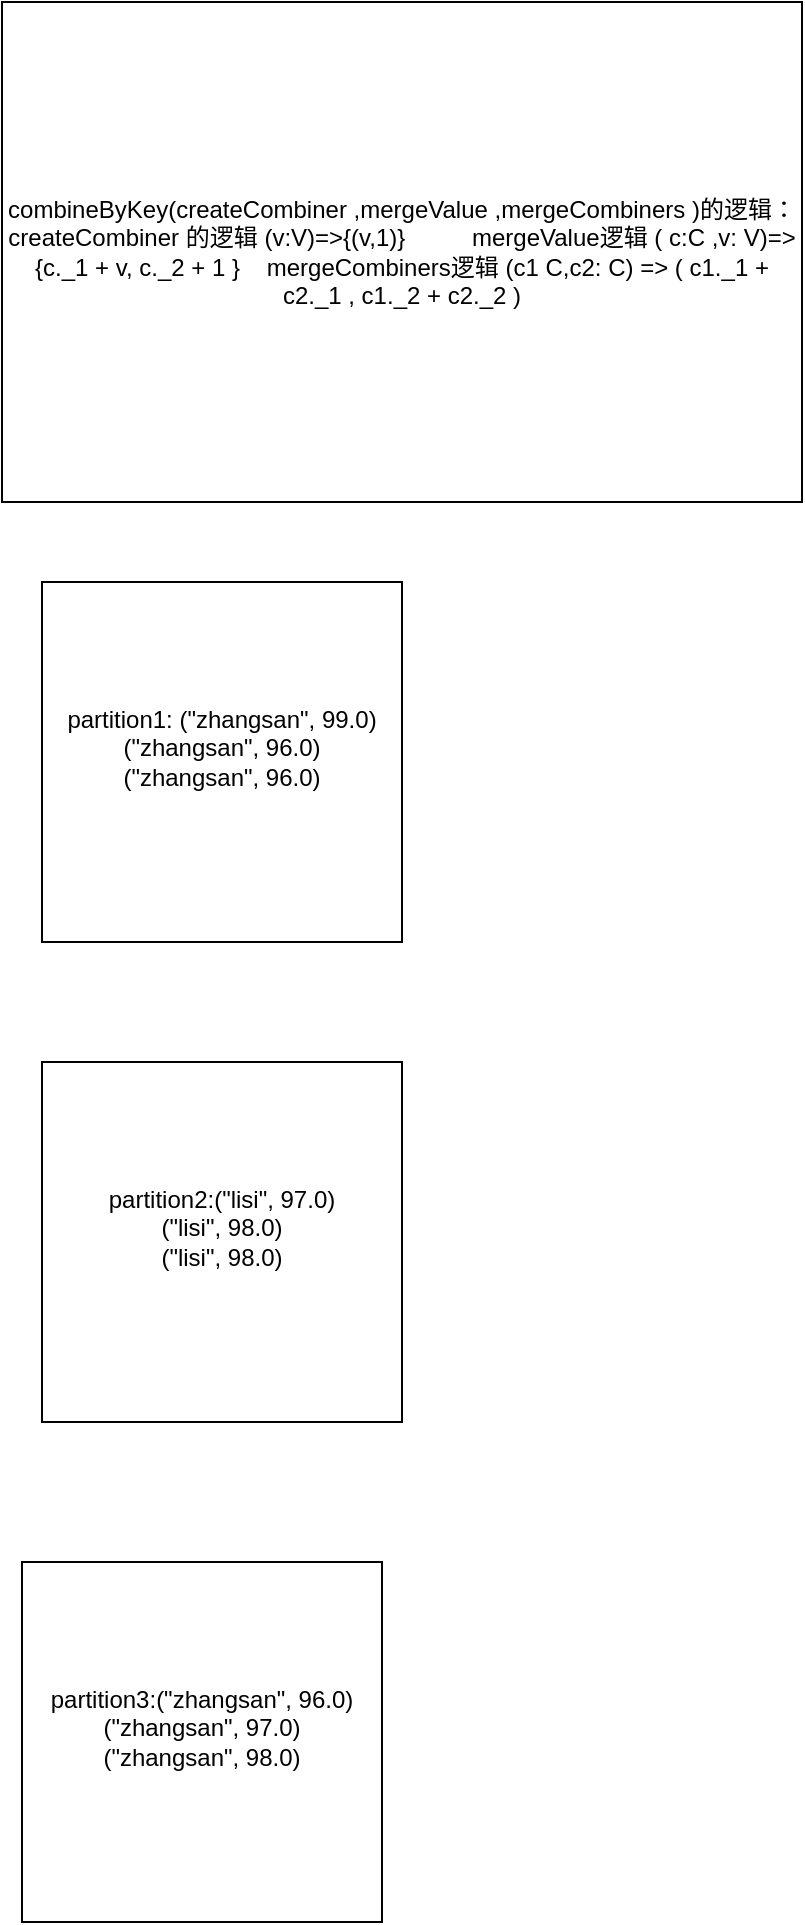 <mxfile version="24.2.5" type="device">
  <diagram name="第 1 页" id="iG9c1XytWR1VSz-UfZ_y">
    <mxGraphModel dx="2901" dy="1118" grid="1" gridSize="10" guides="1" tooltips="1" connect="1" arrows="1" fold="1" page="1" pageScale="1" pageWidth="827" pageHeight="1169" math="0" shadow="0">
      <root>
        <mxCell id="0" />
        <mxCell id="1" parent="0" />
        <mxCell id="USHf5TuAiYLh-erd369p-1" value="partition1:&amp;nbsp;&lt;span style=&quot;background-color: initial;&quot;&gt;(&quot;zhangsan&quot;, 99.0)&lt;/span&gt;&lt;div&gt;(&quot;zhangsan&quot;, 96.0)&lt;/div&gt;&lt;div&gt;(&quot;zhangsan&quot;, 96.0)&lt;/div&gt;&lt;div&gt;&lt;br&gt;&lt;/div&gt;" style="whiteSpace=wrap;html=1;aspect=fixed;" vertex="1" parent="1">
          <mxGeometry x="-560" y="320" width="180" height="180" as="geometry" />
        </mxCell>
        <mxCell id="USHf5TuAiYLh-erd369p-2" value="combineByKey(createCombiner ,mergeValue ,mergeCombiners )的逻辑：createCombiner 的逻辑 (v:V)=&amp;gt;{(v,1)}&amp;nbsp; &amp;nbsp; &amp;nbsp; &amp;nbsp; &amp;nbsp;&amp;nbsp;mergeValue逻辑 ( c:C ,v: V)=&amp;gt; {c._1 + v, c._2 + 1 }&amp;nbsp; &amp;nbsp;&amp;nbsp;mergeCombiners逻辑 (c1 C,c2: C) =&amp;gt; ( c1._1 + c2._1 , c1._2 + c2._2 )" style="whiteSpace=wrap;html=1;" vertex="1" parent="1">
          <mxGeometry x="-580" y="30" width="400" height="250" as="geometry" />
        </mxCell>
        <mxCell id="USHf5TuAiYLh-erd369p-4" value="partition2:&lt;span style=&quot;background-color: initial;&quot;&gt;(&quot;lisi&quot;, 97.0)&lt;/span&gt;&lt;div&gt;(&quot;lisi&quot;, 98.0)&lt;/div&gt;&lt;div&gt;(&quot;lisi&quot;, 98.0)&lt;/div&gt;&lt;div&gt;&lt;br&gt;&lt;/div&gt;" style="whiteSpace=wrap;html=1;aspect=fixed;" vertex="1" parent="1">
          <mxGeometry x="-560" y="560" width="180" height="180" as="geometry" />
        </mxCell>
        <mxCell id="USHf5TuAiYLh-erd369p-5" value="partition3:&lt;span style=&quot;background-color: initial;&quot;&gt;(&quot;zhangsan&quot;, 96.0)&lt;/span&gt;&lt;div&gt;(&quot;zhangsan&quot;, 97.0)&lt;/div&gt;&lt;div&gt;(&quot;zhangsan&quot;, 98.0)&lt;/div&gt;&lt;div&gt;&lt;br&gt;&lt;/div&gt;" style="whiteSpace=wrap;html=1;aspect=fixed;" vertex="1" parent="1">
          <mxGeometry x="-570" y="810" width="180" height="180" as="geometry" />
        </mxCell>
      </root>
    </mxGraphModel>
  </diagram>
</mxfile>
